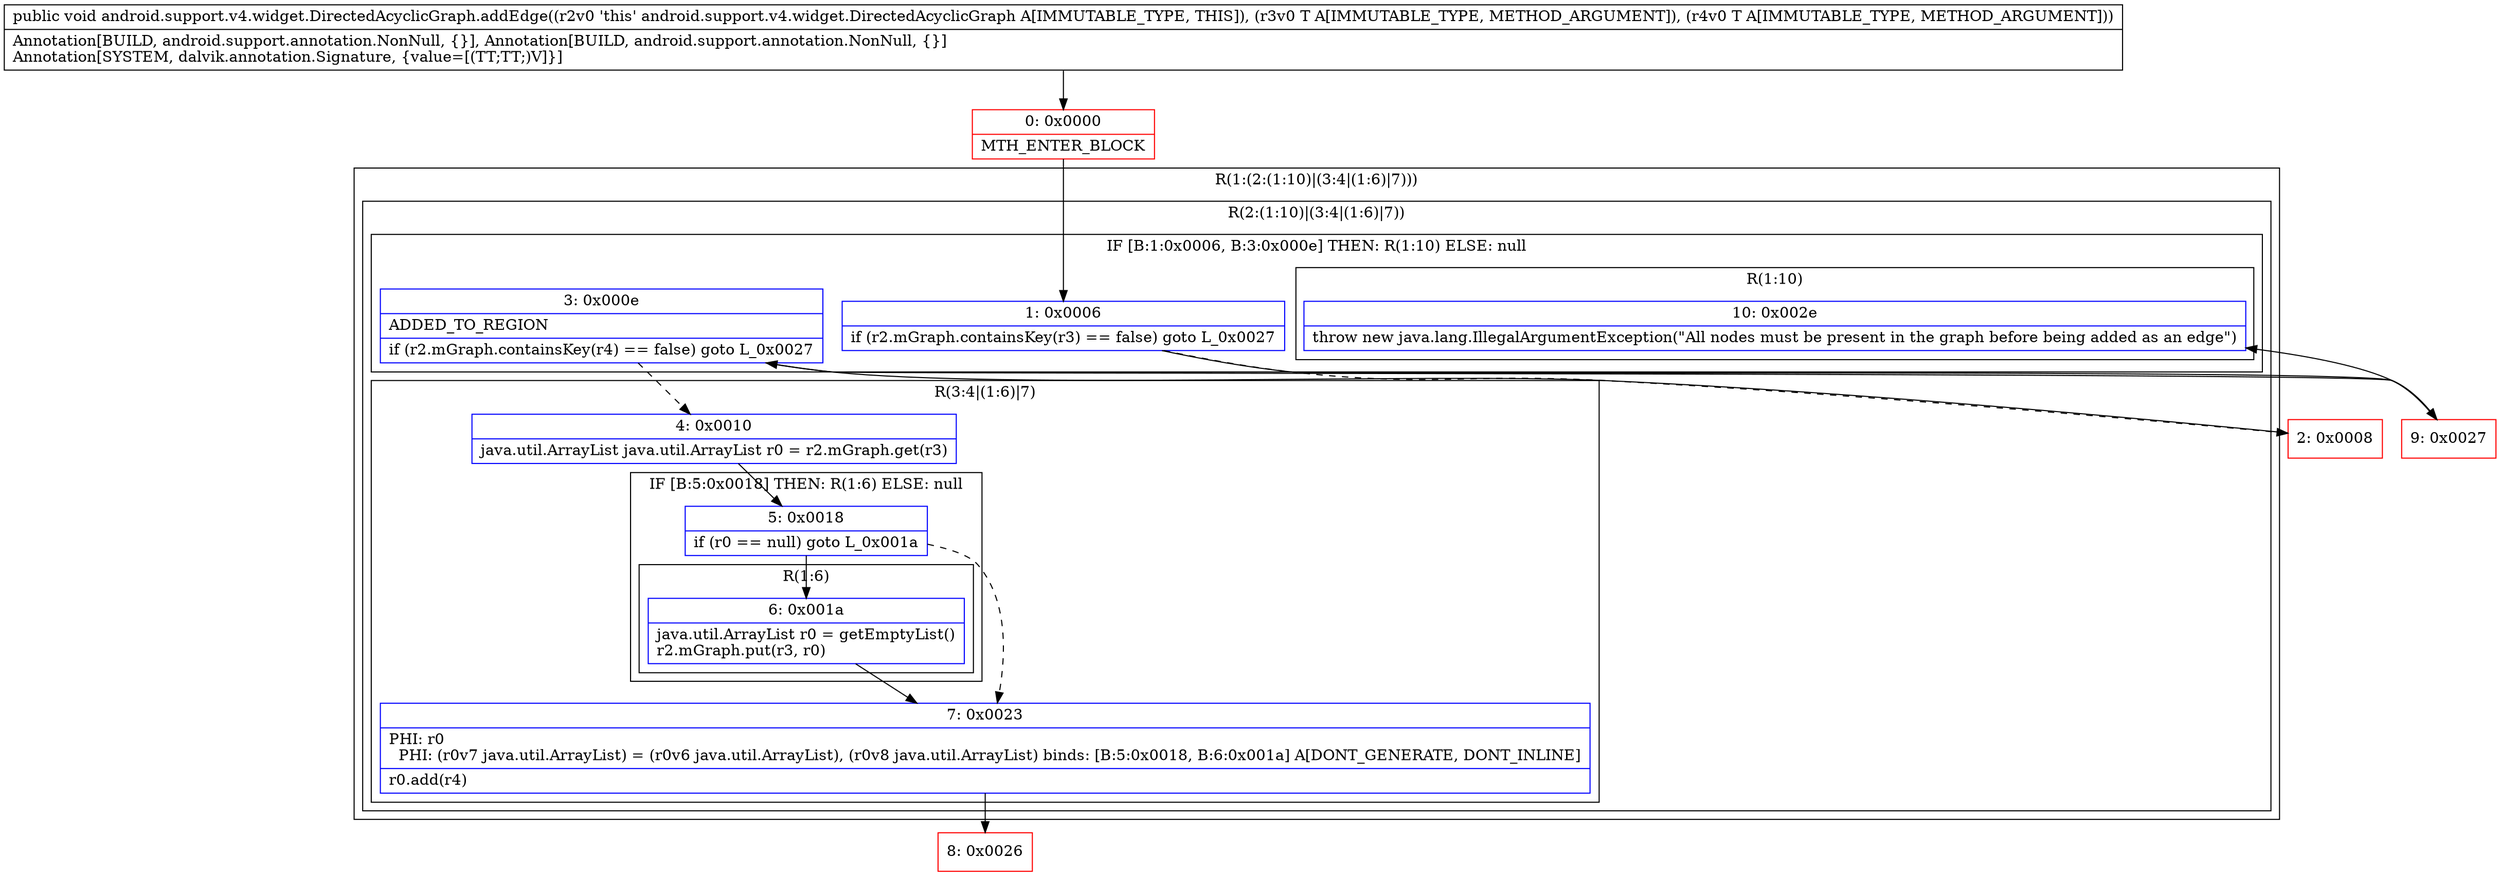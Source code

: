 digraph "CFG forandroid.support.v4.widget.DirectedAcyclicGraph.addEdge(Ljava\/lang\/Object;Ljava\/lang\/Object;)V" {
subgraph cluster_Region_1420499685 {
label = "R(1:(2:(1:10)|(3:4|(1:6)|7)))";
node [shape=record,color=blue];
subgraph cluster_Region_1954899665 {
label = "R(2:(1:10)|(3:4|(1:6)|7))";
node [shape=record,color=blue];
subgraph cluster_IfRegion_534097849 {
label = "IF [B:1:0x0006, B:3:0x000e] THEN: R(1:10) ELSE: null";
node [shape=record,color=blue];
Node_1 [shape=record,label="{1\:\ 0x0006|if (r2.mGraph.containsKey(r3) == false) goto L_0x0027\l}"];
Node_3 [shape=record,label="{3\:\ 0x000e|ADDED_TO_REGION\l|if (r2.mGraph.containsKey(r4) == false) goto L_0x0027\l}"];
subgraph cluster_Region_1046335167 {
label = "R(1:10)";
node [shape=record,color=blue];
Node_10 [shape=record,label="{10\:\ 0x002e|throw new java.lang.IllegalArgumentException(\"All nodes must be present in the graph before being added as an edge\")\l}"];
}
}
subgraph cluster_Region_1642044144 {
label = "R(3:4|(1:6)|7)";
node [shape=record,color=blue];
Node_4 [shape=record,label="{4\:\ 0x0010|java.util.ArrayList java.util.ArrayList r0 = r2.mGraph.get(r3)\l}"];
subgraph cluster_IfRegion_1481448638 {
label = "IF [B:5:0x0018] THEN: R(1:6) ELSE: null";
node [shape=record,color=blue];
Node_5 [shape=record,label="{5\:\ 0x0018|if (r0 == null) goto L_0x001a\l}"];
subgraph cluster_Region_1006038342 {
label = "R(1:6)";
node [shape=record,color=blue];
Node_6 [shape=record,label="{6\:\ 0x001a|java.util.ArrayList r0 = getEmptyList()\lr2.mGraph.put(r3, r0)\l}"];
}
}
Node_7 [shape=record,label="{7\:\ 0x0023|PHI: r0 \l  PHI: (r0v7 java.util.ArrayList) = (r0v6 java.util.ArrayList), (r0v8 java.util.ArrayList) binds: [B:5:0x0018, B:6:0x001a] A[DONT_GENERATE, DONT_INLINE]\l|r0.add(r4)\l}"];
}
}
}
Node_0 [shape=record,color=red,label="{0\:\ 0x0000|MTH_ENTER_BLOCK\l}"];
Node_2 [shape=record,color=red,label="{2\:\ 0x0008}"];
Node_8 [shape=record,color=red,label="{8\:\ 0x0026}"];
Node_9 [shape=record,color=red,label="{9\:\ 0x0027}"];
MethodNode[shape=record,label="{public void android.support.v4.widget.DirectedAcyclicGraph.addEdge((r2v0 'this' android.support.v4.widget.DirectedAcyclicGraph A[IMMUTABLE_TYPE, THIS]), (r3v0 T A[IMMUTABLE_TYPE, METHOD_ARGUMENT]), (r4v0 T A[IMMUTABLE_TYPE, METHOD_ARGUMENT]))  | Annotation[BUILD, android.support.annotation.NonNull, \{\}], Annotation[BUILD, android.support.annotation.NonNull, \{\}]\lAnnotation[SYSTEM, dalvik.annotation.Signature, \{value=[(TT;TT;)V]\}]\l}"];
MethodNode -> Node_0;
Node_1 -> Node_2[style=dashed];
Node_1 -> Node_9;
Node_3 -> Node_4[style=dashed];
Node_3 -> Node_9;
Node_4 -> Node_5;
Node_5 -> Node_6;
Node_5 -> Node_7[style=dashed];
Node_6 -> Node_7;
Node_7 -> Node_8;
Node_0 -> Node_1;
Node_2 -> Node_3;
Node_9 -> Node_10;
}


